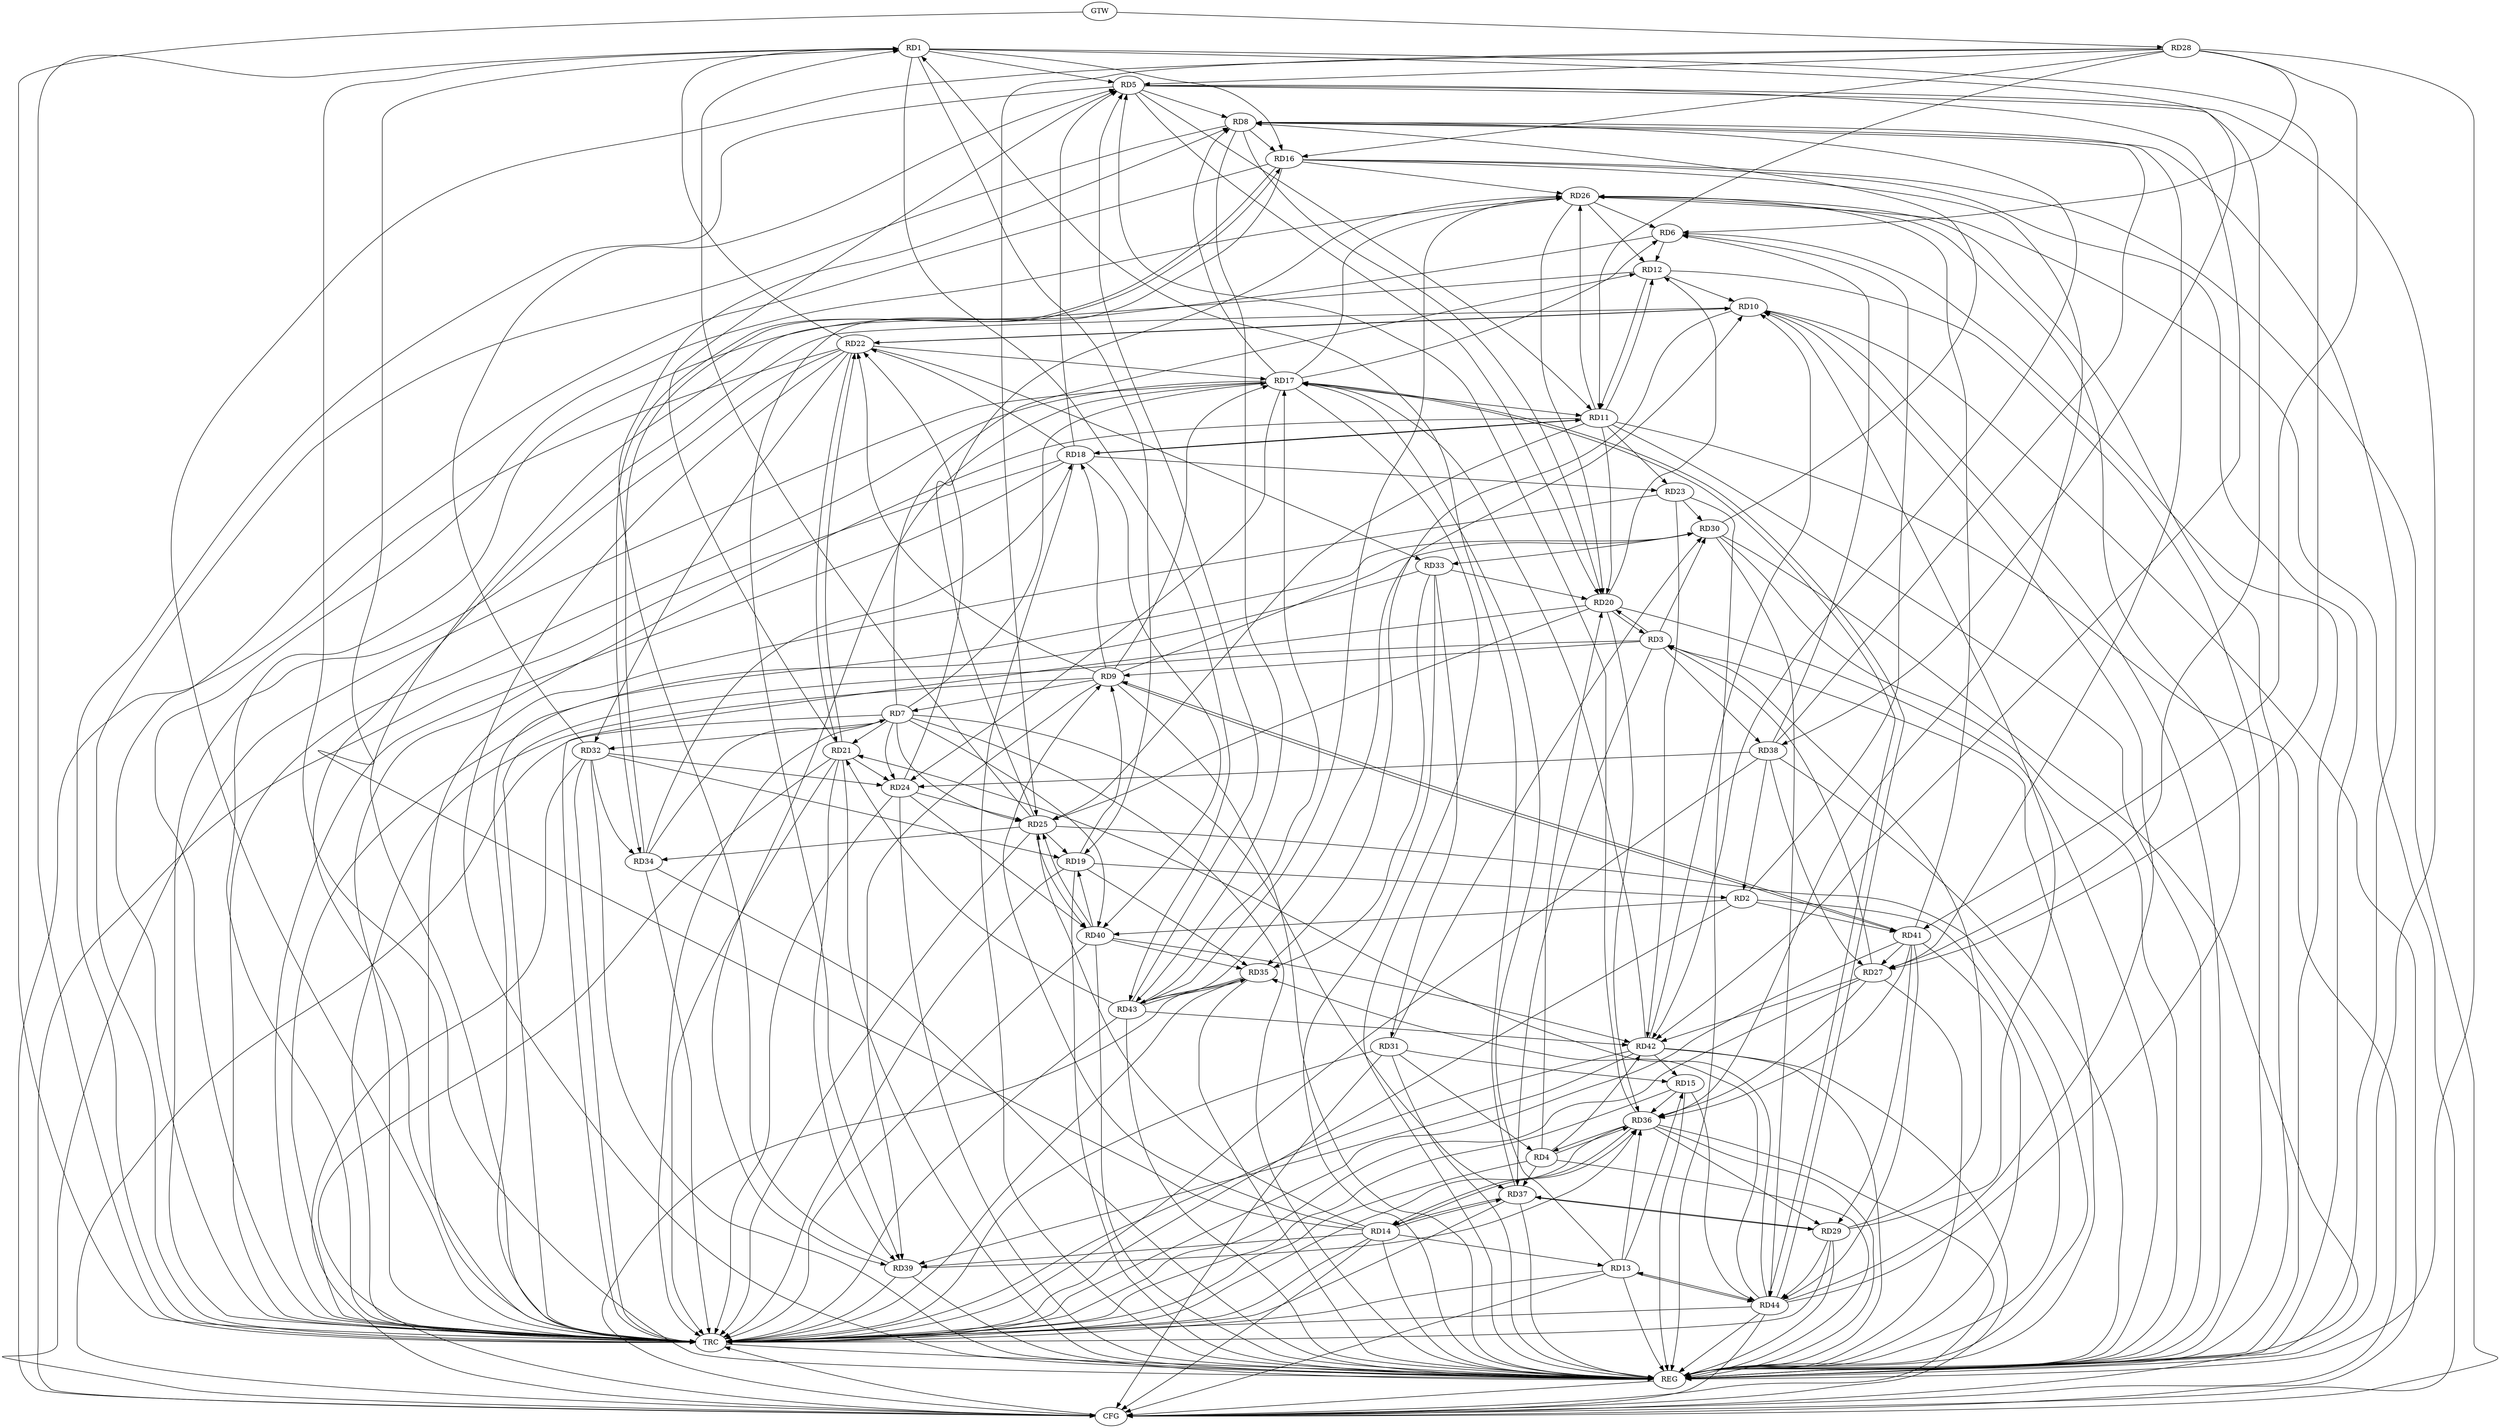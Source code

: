 strict digraph G {
  RD1 [ label="RD1" ];
  RD2 [ label="RD2" ];
  RD3 [ label="RD3" ];
  RD4 [ label="RD4" ];
  RD5 [ label="RD5" ];
  RD6 [ label="RD6" ];
  RD7 [ label="RD7" ];
  RD8 [ label="RD8" ];
  RD9 [ label="RD9" ];
  RD10 [ label="RD10" ];
  RD11 [ label="RD11" ];
  RD12 [ label="RD12" ];
  RD13 [ label="RD13" ];
  RD14 [ label="RD14" ];
  RD15 [ label="RD15" ];
  RD16 [ label="RD16" ];
  RD17 [ label="RD17" ];
  RD18 [ label="RD18" ];
  RD19 [ label="RD19" ];
  RD20 [ label="RD20" ];
  RD21 [ label="RD21" ];
  RD22 [ label="RD22" ];
  RD23 [ label="RD23" ];
  RD24 [ label="RD24" ];
  RD25 [ label="RD25" ];
  RD26 [ label="RD26" ];
  RD27 [ label="RD27" ];
  RD28 [ label="RD28" ];
  RD29 [ label="RD29" ];
  RD30 [ label="RD30" ];
  RD31 [ label="RD31" ];
  RD32 [ label="RD32" ];
  RD33 [ label="RD33" ];
  RD34 [ label="RD34" ];
  RD35 [ label="RD35" ];
  RD36 [ label="RD36" ];
  RD37 [ label="RD37" ];
  RD38 [ label="RD38" ];
  RD39 [ label="RD39" ];
  RD40 [ label="RD40" ];
  RD41 [ label="RD41" ];
  RD42 [ label="RD42" ];
  RD43 [ label="RD43" ];
  RD44 [ label="RD44" ];
  GTW [ label="GTW" ];
  REG [ label="REG" ];
  CFG [ label="CFG" ];
  TRC [ label="TRC" ];
  RD1 -> RD5;
  RD14 -> RD1;
  RD1 -> RD16;
  RD1 -> RD19;
  RD22 -> RD1;
  RD25 -> RD1;
  RD1 -> RD27;
  RD37 -> RD1;
  RD1 -> RD38;
  RD1 -> RD43;
  RD2 -> RD6;
  RD19 -> RD2;
  RD38 -> RD2;
  RD2 -> RD40;
  RD2 -> RD41;
  RD3 -> RD9;
  RD3 -> RD20;
  RD20 -> RD3;
  RD27 -> RD3;
  RD29 -> RD3;
  RD3 -> RD30;
  RD3 -> RD37;
  RD3 -> RD38;
  RD4 -> RD20;
  RD31 -> RD4;
  RD4 -> RD36;
  RD36 -> RD4;
  RD4 -> RD37;
  RD4 -> RD42;
  RD5 -> RD8;
  RD5 -> RD11;
  RD18 -> RD5;
  RD5 -> RD20;
  RD21 -> RD5;
  RD5 -> RD27;
  RD28 -> RD5;
  RD32 -> RD5;
  RD36 -> RD5;
  RD5 -> RD42;
  RD43 -> RD5;
  RD6 -> RD12;
  RD17 -> RD6;
  RD26 -> RD6;
  RD28 -> RD6;
  RD38 -> RD6;
  RD9 -> RD7;
  RD7 -> RD12;
  RD7 -> RD17;
  RD7 -> RD21;
  RD7 -> RD24;
  RD7 -> RD25;
  RD7 -> RD32;
  RD34 -> RD7;
  RD7 -> RD37;
  RD8 -> RD16;
  RD17 -> RD8;
  RD8 -> RD20;
  RD27 -> RD8;
  RD30 -> RD8;
  RD38 -> RD8;
  RD39 -> RD8;
  RD8 -> RD42;
  RD8 -> RD43;
  RD14 -> RD9;
  RD9 -> RD17;
  RD9 -> RD18;
  RD19 -> RD9;
  RD9 -> RD22;
  RD9 -> RD30;
  RD9 -> RD39;
  RD9 -> RD41;
  RD41 -> RD9;
  RD12 -> RD10;
  RD10 -> RD22;
  RD22 -> RD10;
  RD29 -> RD10;
  RD10 -> RD35;
  RD42 -> RD10;
  RD43 -> RD10;
  RD44 -> RD10;
  RD11 -> RD12;
  RD12 -> RD11;
  RD17 -> RD11;
  RD11 -> RD18;
  RD18 -> RD11;
  RD11 -> RD20;
  RD11 -> RD23;
  RD11 -> RD25;
  RD11 -> RD26;
  RD28 -> RD11;
  RD20 -> RD12;
  RD26 -> RD12;
  RD14 -> RD13;
  RD13 -> RD15;
  RD13 -> RD17;
  RD13 -> RD36;
  RD13 -> RD44;
  RD44 -> RD13;
  RD14 -> RD25;
  RD14 -> RD36;
  RD36 -> RD14;
  RD14 -> RD37;
  RD37 -> RD14;
  RD14 -> RD39;
  RD31 -> RD15;
  RD15 -> RD36;
  RD42 -> RD15;
  RD15 -> RD44;
  RD16 -> RD26;
  RD28 -> RD16;
  RD16 -> RD34;
  RD34 -> RD16;
  RD16 -> RD36;
  RD16 -> RD39;
  RD22 -> RD17;
  RD17 -> RD24;
  RD17 -> RD26;
  RD17 -> RD39;
  RD42 -> RD17;
  RD43 -> RD17;
  RD17 -> RD44;
  RD44 -> RD17;
  RD18 -> RD22;
  RD18 -> RD23;
  RD34 -> RD18;
  RD18 -> RD40;
  RD25 -> RD19;
  RD32 -> RD19;
  RD19 -> RD35;
  RD40 -> RD19;
  RD20 -> RD25;
  RD26 -> RD20;
  RD33 -> RD20;
  RD20 -> RD36;
  RD21 -> RD22;
  RD22 -> RD21;
  RD21 -> RD24;
  RD21 -> RD39;
  RD43 -> RD21;
  RD44 -> RD21;
  RD24 -> RD22;
  RD22 -> RD32;
  RD22 -> RD33;
  RD23 -> RD30;
  RD23 -> RD42;
  RD24 -> RD25;
  RD32 -> RD24;
  RD38 -> RD24;
  RD24 -> RD40;
  RD25 -> RD26;
  RD28 -> RD25;
  RD25 -> RD34;
  RD25 -> RD40;
  RD40 -> RD25;
  RD41 -> RD26;
  RD43 -> RD26;
  RD44 -> RD26;
  RD27 -> RD36;
  RD38 -> RD27;
  RD41 -> RD27;
  RD27 -> RD42;
  RD28 -> RD41;
  RD36 -> RD29;
  RD29 -> RD37;
  RD37 -> RD29;
  RD41 -> RD29;
  RD29 -> RD44;
  RD31 -> RD30;
  RD30 -> RD33;
  RD30 -> RD44;
  RD33 -> RD31;
  RD32 -> RD34;
  RD33 -> RD35;
  RD40 -> RD35;
  RD35 -> RD43;
  RD43 -> RD35;
  RD44 -> RD35;
  RD39 -> RD36;
  RD41 -> RD36;
  RD42 -> RD39;
  RD40 -> RD42;
  RD41 -> RD44;
  RD43 -> RD42;
  GTW -> RD28;
  RD1 -> REG;
  RD2 -> REG;
  RD3 -> REG;
  RD4 -> REG;
  RD5 -> REG;
  RD6 -> REG;
  RD7 -> REG;
  RD8 -> REG;
  RD9 -> REG;
  RD10 -> REG;
  RD11 -> REG;
  RD12 -> REG;
  RD13 -> REG;
  RD14 -> REG;
  RD15 -> REG;
  RD16 -> REG;
  RD17 -> REG;
  RD18 -> REG;
  RD19 -> REG;
  RD20 -> REG;
  RD21 -> REG;
  RD22 -> REG;
  RD23 -> REG;
  RD24 -> REG;
  RD25 -> REG;
  RD26 -> REG;
  RD27 -> REG;
  RD28 -> REG;
  RD29 -> REG;
  RD30 -> REG;
  RD31 -> REG;
  RD32 -> REG;
  RD33 -> REG;
  RD34 -> REG;
  RD35 -> REG;
  RD36 -> REG;
  RD37 -> REG;
  RD38 -> REG;
  RD39 -> REG;
  RD40 -> REG;
  RD41 -> REG;
  RD42 -> REG;
  RD43 -> REG;
  RD44 -> REG;
  RD17 -> CFG;
  RD30 -> CFG;
  RD11 -> CFG;
  RD31 -> CFG;
  RD14 -> CFG;
  RD21 -> CFG;
  RD44 -> CFG;
  RD32 -> CFG;
  RD7 -> CFG;
  RD42 -> CFG;
  RD10 -> CFG;
  RD35 -> CFG;
  RD18 -> CFG;
  RD36 -> CFG;
  RD16 -> CFG;
  RD26 -> CFG;
  RD22 -> CFG;
  RD13 -> CFG;
  REG -> CFG;
  RD1 -> TRC;
  RD2 -> TRC;
  RD3 -> TRC;
  RD4 -> TRC;
  RD5 -> TRC;
  RD6 -> TRC;
  RD7 -> TRC;
  RD8 -> TRC;
  RD9 -> TRC;
  RD10 -> TRC;
  RD11 -> TRC;
  RD12 -> TRC;
  RD13 -> TRC;
  RD14 -> TRC;
  RD15 -> TRC;
  RD16 -> TRC;
  RD17 -> TRC;
  RD18 -> TRC;
  RD19 -> TRC;
  RD20 -> TRC;
  RD21 -> TRC;
  RD22 -> TRC;
  RD23 -> TRC;
  RD24 -> TRC;
  RD25 -> TRC;
  RD26 -> TRC;
  RD27 -> TRC;
  RD28 -> TRC;
  RD29 -> TRC;
  RD30 -> TRC;
  RD31 -> TRC;
  RD32 -> TRC;
  RD33 -> TRC;
  RD34 -> TRC;
  RD35 -> TRC;
  RD36 -> TRC;
  RD37 -> TRC;
  RD38 -> TRC;
  RD39 -> TRC;
  RD40 -> TRC;
  RD41 -> TRC;
  RD42 -> TRC;
  RD43 -> TRC;
  RD44 -> TRC;
  GTW -> TRC;
  CFG -> TRC;
  TRC -> REG;
  RD7 -> RD40;
}
